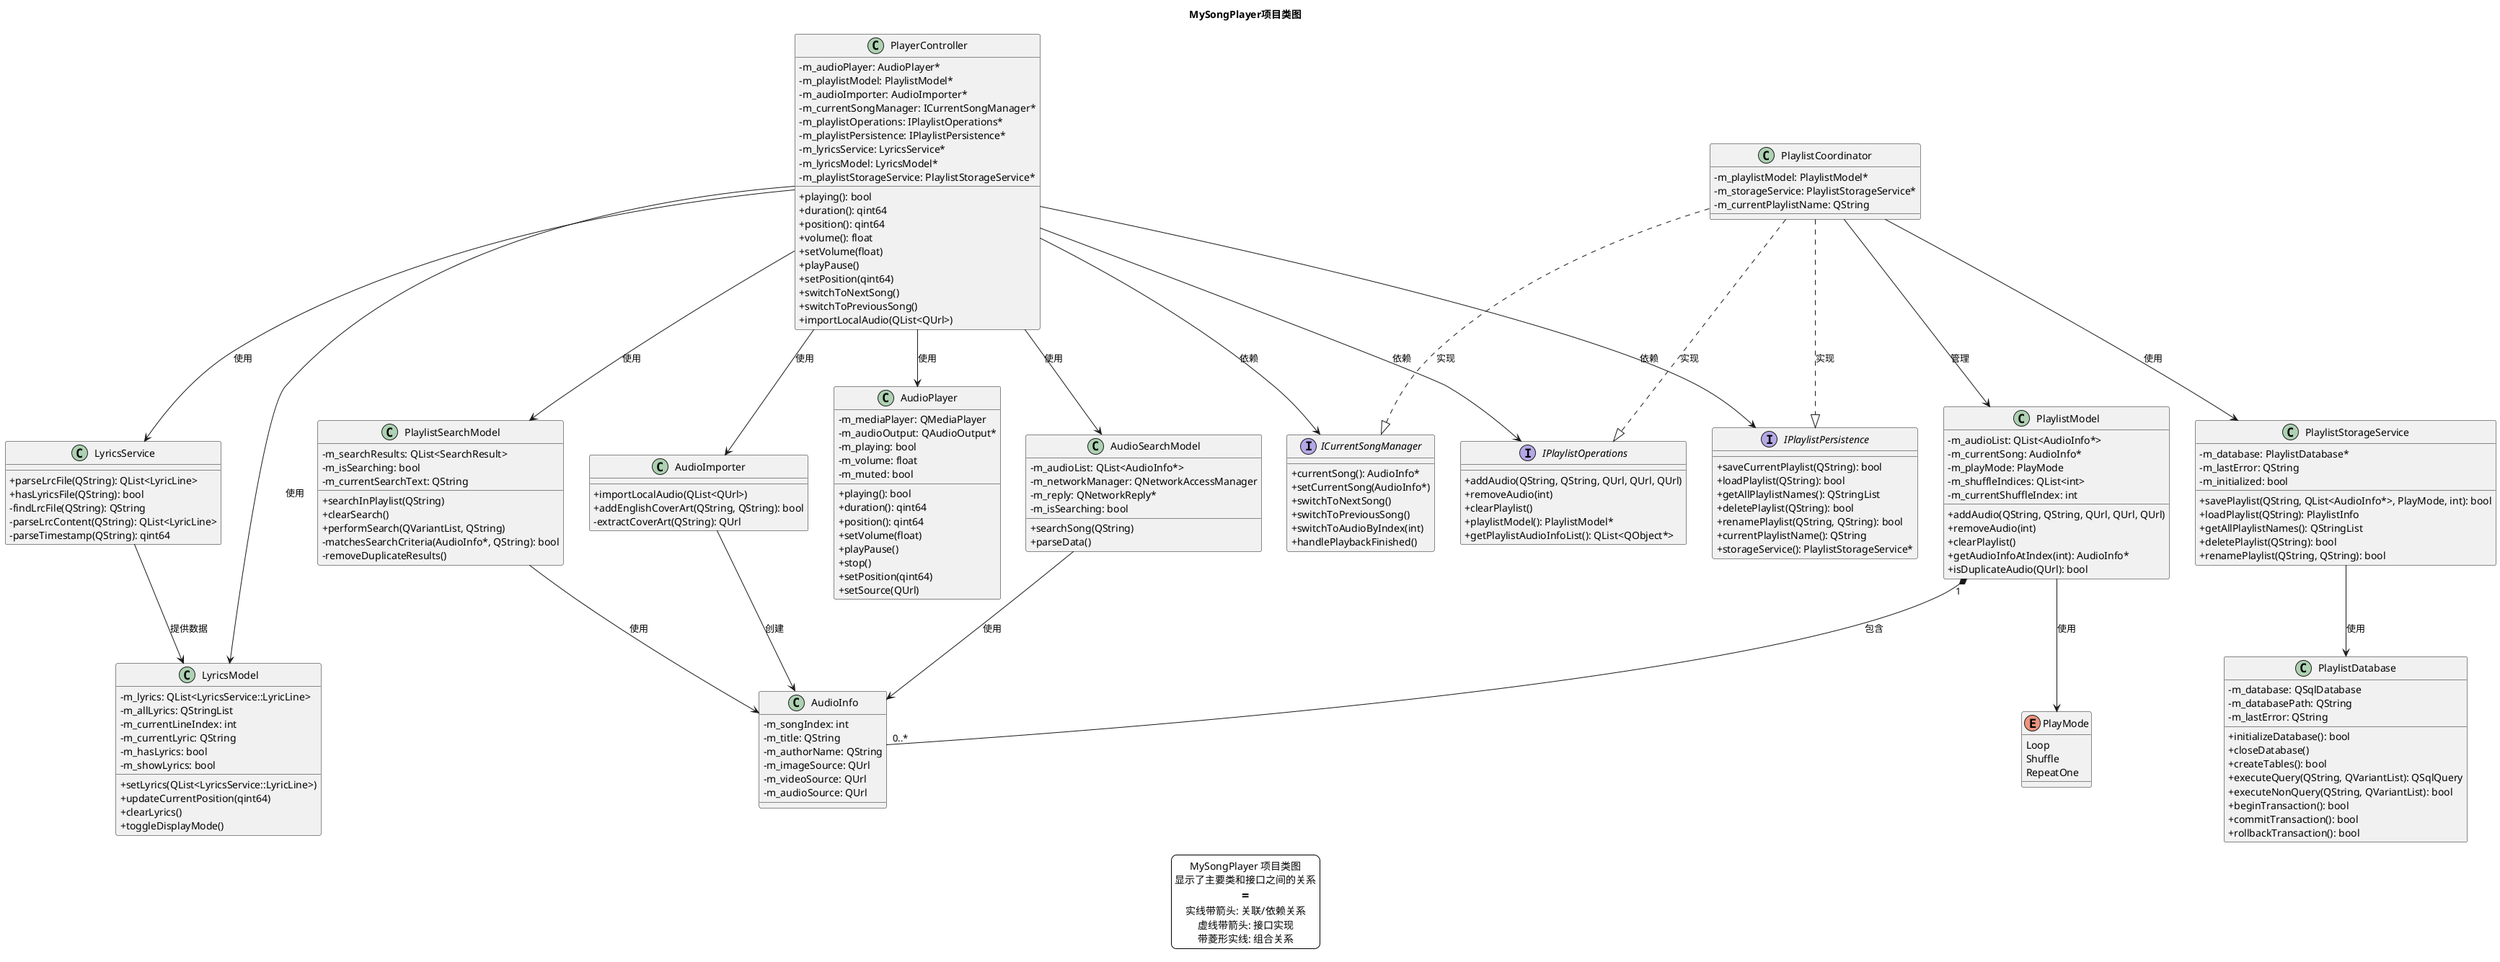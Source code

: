 @startuml MySongPlayer项目类图

' 配置
skinparam classAttributeIconSize 0
skinparam backgroundColor white
skinparam defaultFontName Microsoft YaHei
skinparam defaultTextAlignment center

' 标题
title MySongPlayer项目类图

' 接口定义
interface ICurrentSongManager {
  +currentSong(): AudioInfo*
  +setCurrentSong(AudioInfo*)
  +switchToNextSong()
  +switchToPreviousSong()
  +switchToAudioByIndex(int)
  +handlePlaybackFinished()
}

interface IPlaylistOperations {
  +addAudio(QString, QString, QUrl, QUrl, QUrl)
  +removeAudio(int)
  +clearPlaylist()
  +playlistModel(): PlaylistModel*
  +getPlaylistAudioInfoList(): QList<QObject*>
}

interface IPlaylistPersistence {
  +saveCurrentPlaylist(QString): bool
  +loadPlaylist(QString): bool
  +getAllPlaylistNames(): QStringList
  +deletePlaylist(QString): bool
  +renamePlaylist(QString, QString): bool
  +currentPlaylistName(): QString
  +storageService(): PlaylistStorageService*
}

' 类定义
class PlayerController {
  -m_audioPlayer: AudioPlayer*
  -m_playlistModel: PlaylistModel*
  -m_audioImporter: AudioImporter*
  -m_currentSongManager: ICurrentSongManager*
  -m_playlistOperations: IPlaylistOperations*
  -m_playlistPersistence: IPlaylistPersistence*
  -m_lyricsService: LyricsService*
  -m_lyricsModel: LyricsModel*
  -m_playlistStorageService: PlaylistStorageService*
  +playing(): bool
  +duration(): qint64
  +position(): qint64
  +volume(): float
  +setVolume(float)
  +playPause()
  +setPosition(qint64)
  +switchToNextSong()
  +switchToPreviousSong()
  +importLocalAudio(QList<QUrl>)
}

class AudioPlayer {
  -m_mediaPlayer: QMediaPlayer
  -m_audioOutput: QAudioOutput*
  -m_playing: bool
  -m_volume: float
  -m_muted: bool
  +playing(): bool
  +duration(): qint64
  +position(): qint64
  +setVolume(float)
  +playPause()
  +stop()
  +setPosition(qint64)
  +setSource(QUrl)
}

class PlaylistCoordinator {
  -m_playlistModel: PlaylistModel*
  -m_storageService: PlaylistStorageService*
  -m_currentPlaylistName: QString
}

class PlaylistModel {
  -m_audioList: QList<AudioInfo*>
  -m_currentSong: AudioInfo*
  -m_playMode: PlayMode
  -m_shuffleIndices: QList<int>
  -m_currentShuffleIndex: int
  +addAudio(QString, QString, QUrl, QUrl, QUrl)
  +removeAudio(int)
  +clearPlaylist()
  +getAudioInfoAtIndex(int): AudioInfo*
  +isDuplicateAudio(QUrl): bool
}

class AudioInfo {
  -m_songIndex: int
  -m_title: QString
  -m_authorName: QString
  -m_imageSource: QUrl
  -m_videoSource: QUrl
  -m_audioSource: QUrl
}

enum PlayMode {
  Loop
  Shuffle
  RepeatOne
}

class AudioImporter {
  +importLocalAudio(QList<QUrl>)
  +addEnglishCoverArt(QString, QString): bool
  -extractCoverArt(QString): QUrl
}

class LyricsService {
  +parseLrcFile(QString): QList<LyricLine>
  +hasLyricsFile(QString): bool
  -findLrcFile(QString): QString
  -parseLrcContent(QString): QList<LyricLine>
  -parseTimestamp(QString): qint64
}

class LyricsModel {
  -m_lyrics: QList<LyricsService::LyricLine>
  -m_allLyrics: QStringList
  -m_currentLineIndex: int
  -m_currentLyric: QString
  -m_hasLyrics: bool
  -m_showLyrics: bool
  +setLyrics(QList<LyricsService::LyricLine>)
  +updateCurrentPosition(qint64)
  +clearLyrics()
  +toggleDisplayMode()
}

class PlaylistStorageService {
  -m_database: PlaylistDatabase*
  -m_lastError: QString
  -m_initialized: bool
  +savePlaylist(QString, QList<AudioInfo*>, PlayMode, int): bool
  +loadPlaylist(QString): PlaylistInfo
  +getAllPlaylistNames(): QStringList
  +deletePlaylist(QString): bool
  +renamePlaylist(QString, QString): bool
}

class PlaylistDatabase {
  -m_database: QSqlDatabase
  -m_databasePath: QString
  -m_lastError: QString
  +initializeDatabase(): bool
  +closeDatabase()
  +createTables(): bool
  +executeQuery(QString, QVariantList): QSqlQuery
  +executeNonQuery(QString, QVariantList): bool
  +beginTransaction(): bool
  +commitTransaction(): bool
  +rollbackTransaction(): bool
}

class AudioSearchModel {
  -m_audioList: QList<AudioInfo*>
  -m_networkManager: QNetworkAccessManager
  -m_reply: QNetworkReply*
  -m_isSearching: bool
  +searchSong(QString)
  +parseData()
}

class PlaylistSearchModel {
  -m_searchResults: QList<SearchResult>
  -m_isSearching: bool
  -m_currentSearchText: QString
  +searchInPlaylist(QString)
  +clearSearch()
  +performSearch(QVariantList, QString)
  -matchesSearchCriteria(AudioInfo*, QString): bool
  -removeDuplicateResults()
}

' 关系定义
PlayerController --> AudioPlayer : 使用
PlayerController --> ICurrentSongManager : 依赖
PlayerController --> IPlaylistOperations : 依赖
PlayerController --> IPlaylistPersistence : 依赖
PlayerController --> AudioImporter : 使用
PlayerController --> LyricsService : 使用
PlayerController --> LyricsModel : 使用
PlayerController --> AudioSearchModel : 使用
PlayerController --> PlaylistSearchModel : 使用

PlaylistCoordinator ..|> ICurrentSongManager : 实现
PlaylistCoordinator ..|> IPlaylistOperations : 实现
PlaylistCoordinator ..|> IPlaylistPersistence : 实现
PlaylistCoordinator --> PlaylistModel : 管理
PlaylistCoordinator --> PlaylistStorageService : 使用

PlaylistModel "1" *-- "0..*" AudioInfo : 包含
PlaylistModel --> PlayMode : 使用

AudioSearchModel --> AudioInfo : 使用
PlaylistSearchModel --> AudioInfo : 使用

LyricsService --> LyricsModel : 提供数据
AudioImporter --> AudioInfo : 创建

PlaylistStorageService --> PlaylistDatabase : 使用

' 图例说明
legend
  MySongPlayer 项目类图
  显示了主要类和接口之间的关系
  ==
  实线带箭头: 关联/依赖关系
  虚线带箭头: 接口实现
  带菱形实线: 组合关系
endlegend

@enduml 